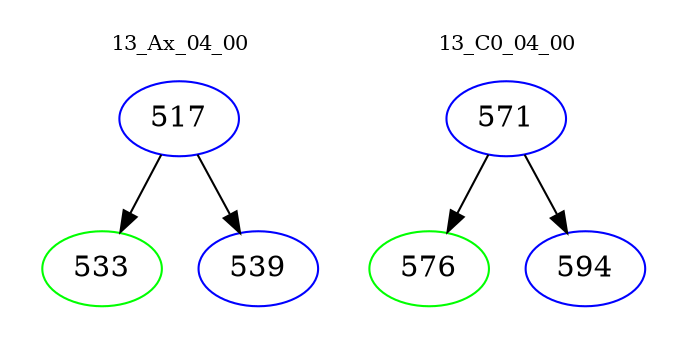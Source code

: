 digraph{
subgraph cluster_0 {
color = white
label = "13_Ax_04_00";
fontsize=10;
T0_517 [label="517", color="blue"]
T0_517 -> T0_533 [color="black"]
T0_533 [label="533", color="green"]
T0_517 -> T0_539 [color="black"]
T0_539 [label="539", color="blue"]
}
subgraph cluster_1 {
color = white
label = "13_C0_04_00";
fontsize=10;
T1_571 [label="571", color="blue"]
T1_571 -> T1_576 [color="black"]
T1_576 [label="576", color="green"]
T1_571 -> T1_594 [color="black"]
T1_594 [label="594", color="blue"]
}
}
